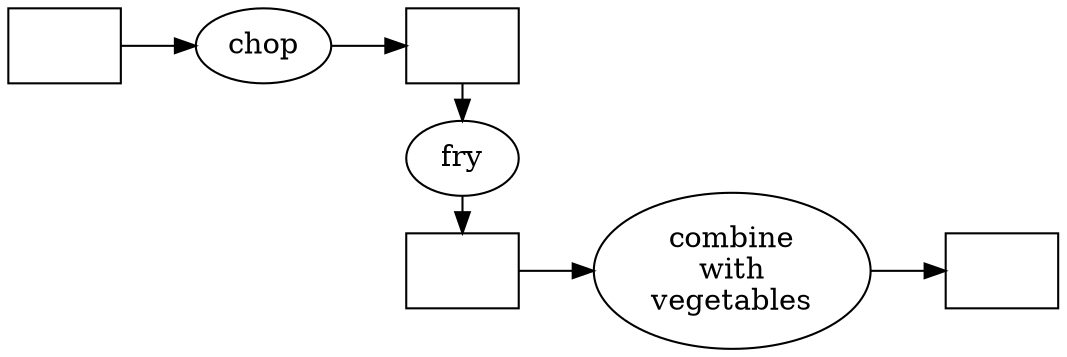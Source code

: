 digraph g {
  rankdir=LR;
  raw_meat [image="images/raw-meat-thumb.png", label="", shape=box];
  frying_meat [image="images/frying-meat-thumb.png", label="", shape=box];
  chopped_meat [image="images/chopped-meat-thumb.png", label="", shape=box];
  ragout [image="images/ragout-thumb.png", label="", shape=box];
  combine [label="combine\nwith\nvegetables"];
  raw_meat -> chop -> chopped_meat -> fry -> frying_meat -> combine -> ragout;

  {rank=same frying_meat fry chopped_meat}
}

